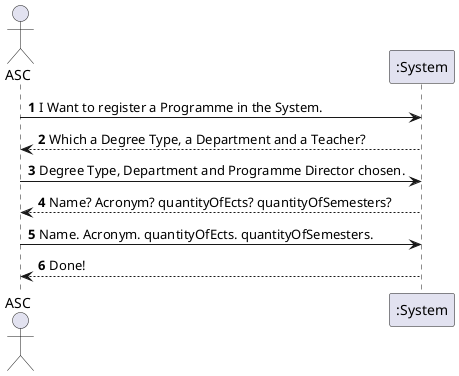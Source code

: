 @startuml
actor ASC as Admin
participant ":System" as System
autonumber

Admin -> System  : I Want to register a Programme in the System.

System --> Admin : Which a Degree Type, a Department and a Teacher?

Admin -> System  : Degree Type, Department and Programme Director chosen.

System --> Admin  : Name? Acronym? quantityOfEcts? quantityOfSemesters?

Admin -> System  : Name. Acronym. quantityOfEcts. quantityOfSemesters.

System --> Admin  : Done!

@enduml